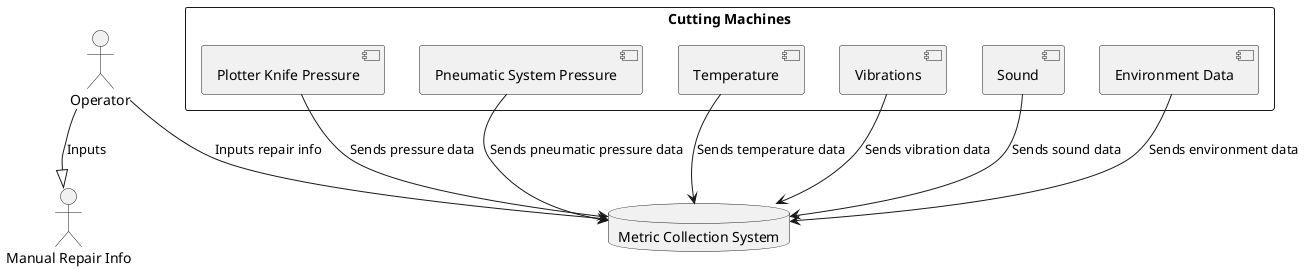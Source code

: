 @startuml

actor Operator

rectangle "Cutting Machines" {
    component "Plotter Knife Pressure" as S1
    component "Pneumatic System Pressure" as S2
    component "Temperature" as S3
    component "Vibrations" as S4
    component "Sound" as S5
    component "Environment Data" as S6
}

database "Metric Collection System" as DB

Operator --|> "Manual Repair Info" : Inputs
S1 --> DB : Sends pressure data
S2 --> DB : Sends pneumatic pressure data
S3 --> DB : Sends temperature data
S4 --> DB : Sends vibration data
S5 --> DB : Sends sound data
S6 --> DB : Sends environment data
Operator --> DB : Inputs repair info


@enduml
